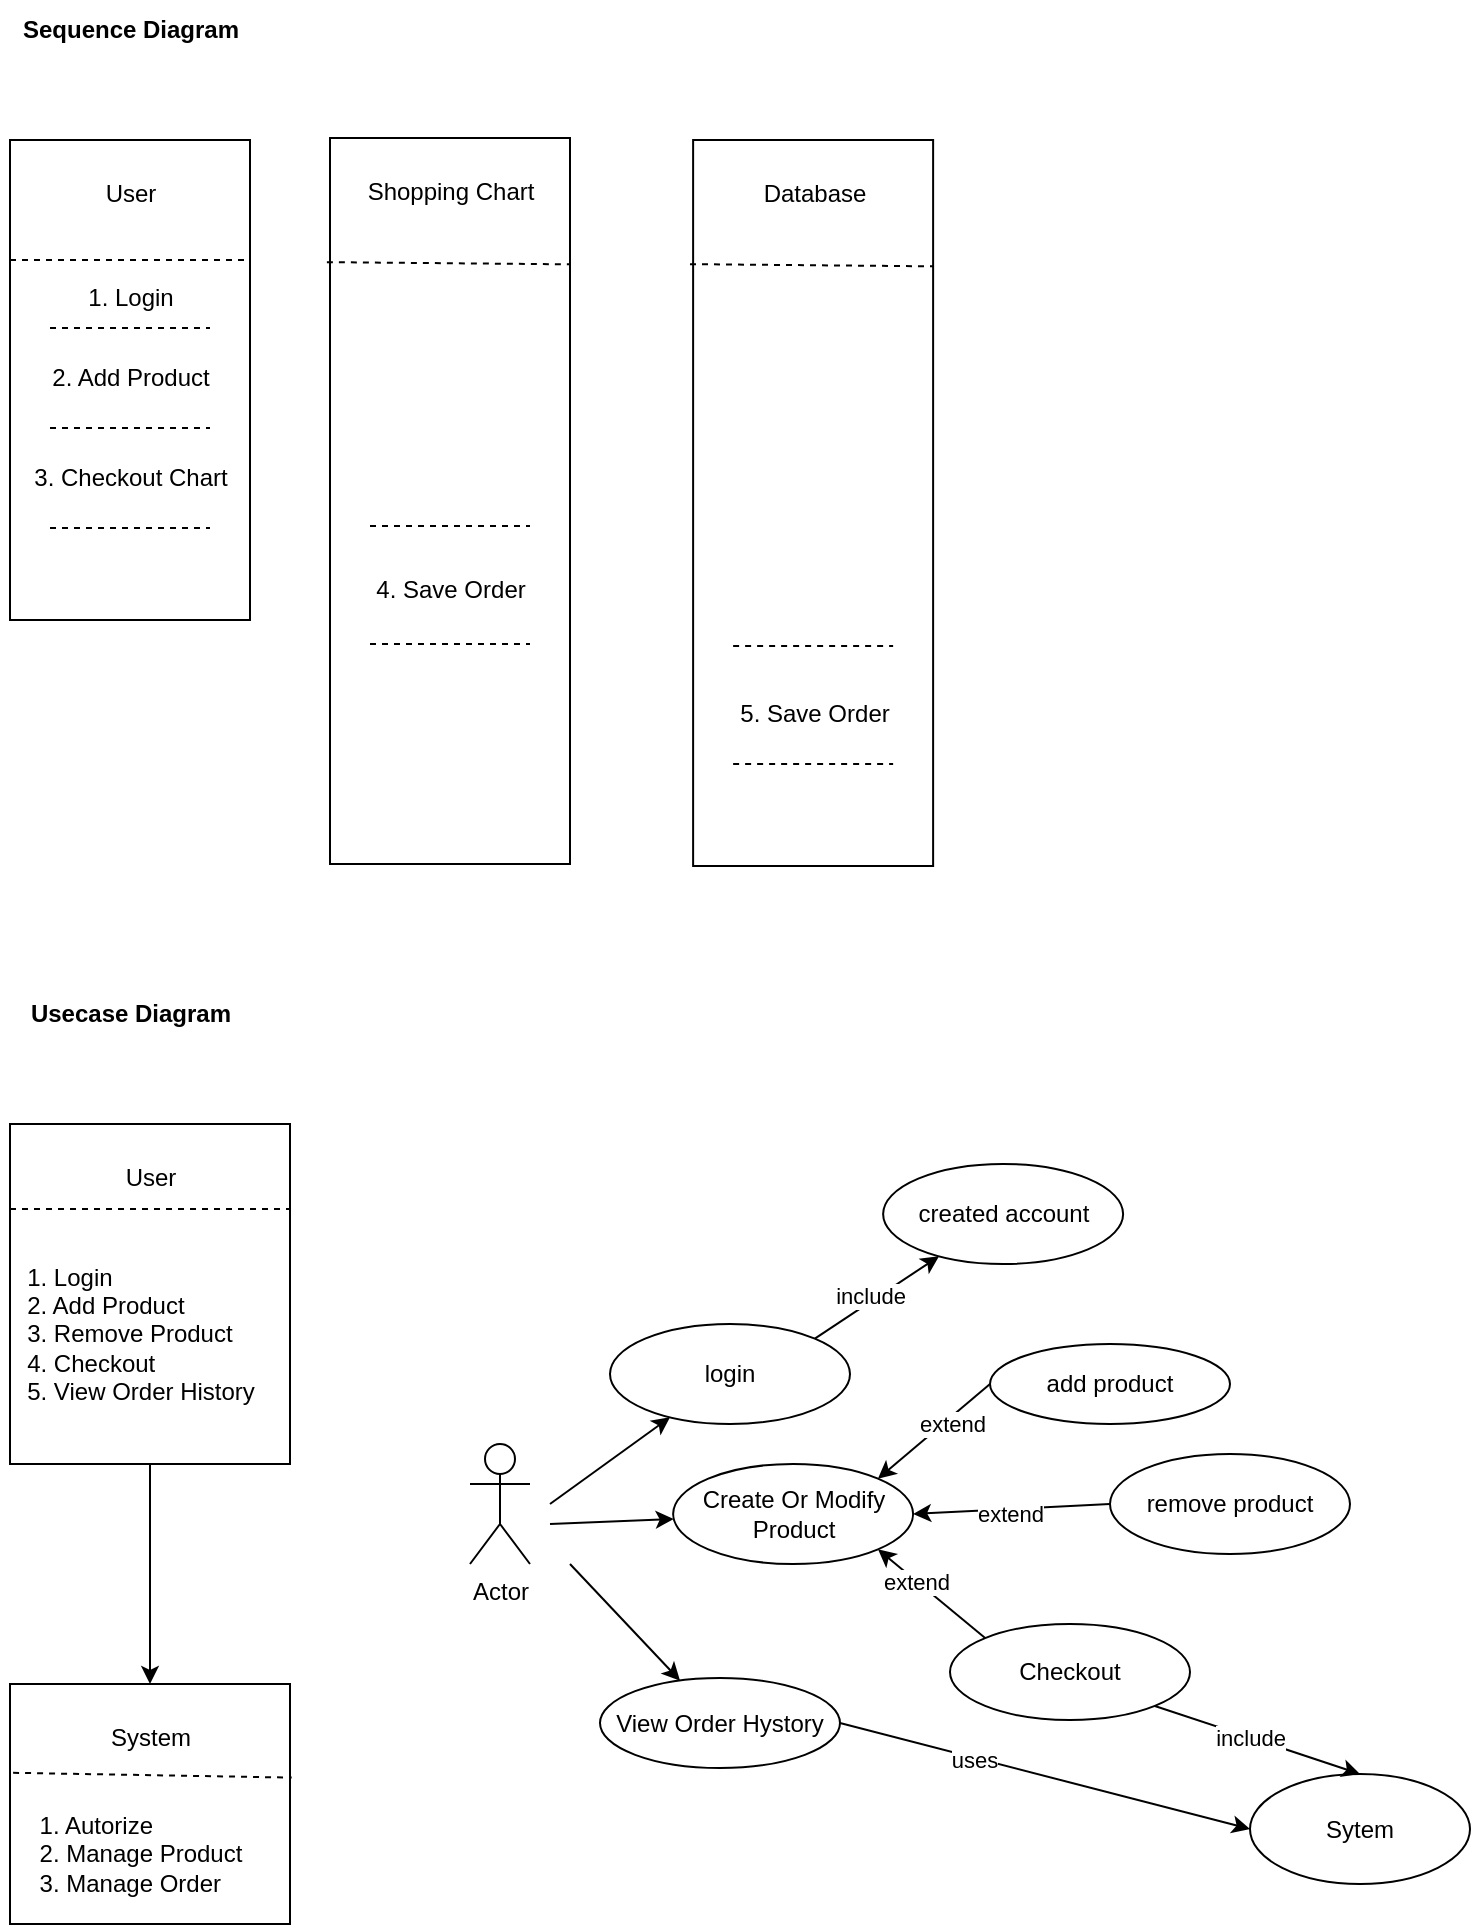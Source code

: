 <mxfile version="21.3.5" type="github">
  <diagram name="Page-1" id="drj0vsMXfJXtoi-SD7gC">
    <mxGraphModel dx="1050" dy="594" grid="1" gridSize="10" guides="1" tooltips="1" connect="1" arrows="1" fold="1" page="1" pageScale="1" pageWidth="850" pageHeight="1100" math="0" shadow="0">
      <root>
        <mxCell id="0" />
        <mxCell id="1" parent="0" />
        <mxCell id="tR31IyH4_g7QUJEdN4HO-19" value="" style="rounded=0;whiteSpace=wrap;html=1;" parent="1" vertex="1">
          <mxGeometry x="70" y="138" width="120" height="240" as="geometry" />
        </mxCell>
        <mxCell id="tR31IyH4_g7QUJEdN4HO-20" value="User" style="text;html=1;align=center;verticalAlign=middle;resizable=0;points=[];autosize=1;strokeColor=none;fillColor=none;" parent="1" vertex="1">
          <mxGeometry x="105" y="150" width="50" height="30" as="geometry" />
        </mxCell>
        <mxCell id="tR31IyH4_g7QUJEdN4HO-21" value="1. Login" style="text;html=1;align=center;verticalAlign=middle;resizable=0;points=[];autosize=1;strokeColor=none;fillColor=none;" parent="1" vertex="1">
          <mxGeometry x="95" y="202" width="70" height="30" as="geometry" />
        </mxCell>
        <mxCell id="tR31IyH4_g7QUJEdN4HO-22" value="" style="endArrow=none;dashed=1;html=1;rounded=0;" parent="1" edge="1">
          <mxGeometry width="50" height="50" relative="1" as="geometry">
            <mxPoint x="90" y="232" as="sourcePoint" />
            <mxPoint x="170" y="232" as="targetPoint" />
          </mxGeometry>
        </mxCell>
        <mxCell id="tR31IyH4_g7QUJEdN4HO-23" value="2. Add Product" style="text;html=1;align=center;verticalAlign=middle;resizable=0;points=[];autosize=1;strokeColor=none;fillColor=none;" parent="1" vertex="1">
          <mxGeometry x="80" y="242" width="100" height="30" as="geometry" />
        </mxCell>
        <mxCell id="tR31IyH4_g7QUJEdN4HO-24" value="" style="endArrow=none;dashed=1;html=1;rounded=0;" parent="1" edge="1">
          <mxGeometry width="50" height="50" relative="1" as="geometry">
            <mxPoint x="90" y="282" as="sourcePoint" />
            <mxPoint x="170" y="282" as="targetPoint" />
          </mxGeometry>
        </mxCell>
        <mxCell id="tR31IyH4_g7QUJEdN4HO-25" value="3. Checkout Chart" style="text;html=1;align=center;verticalAlign=middle;resizable=0;points=[];autosize=1;strokeColor=none;fillColor=none;" parent="1" vertex="1">
          <mxGeometry x="70" y="292" width="120" height="30" as="geometry" />
        </mxCell>
        <mxCell id="tR31IyH4_g7QUJEdN4HO-26" value="" style="endArrow=none;dashed=1;html=1;rounded=0;" parent="1" edge="1">
          <mxGeometry width="50" height="50" relative="1" as="geometry">
            <mxPoint x="90" y="332" as="sourcePoint" />
            <mxPoint x="170" y="332" as="targetPoint" />
          </mxGeometry>
        </mxCell>
        <mxCell id="tR31IyH4_g7QUJEdN4HO-27" value="" style="endArrow=none;dashed=1;html=1;rounded=0;exitX=0;exitY=0.25;exitDx=0;exitDy=0;entryX=1;entryY=0.25;entryDx=0;entryDy=0;" parent="1" source="tR31IyH4_g7QUJEdN4HO-19" target="tR31IyH4_g7QUJEdN4HO-19" edge="1">
          <mxGeometry width="50" height="50" relative="1" as="geometry">
            <mxPoint x="400" y="430" as="sourcePoint" />
            <mxPoint x="450" y="380" as="targetPoint" />
          </mxGeometry>
        </mxCell>
        <mxCell id="tR31IyH4_g7QUJEdN4HO-28" value="" style="rounded=0;whiteSpace=wrap;html=1;" parent="1" vertex="1">
          <mxGeometry x="230" y="137" width="120" height="363" as="geometry" />
        </mxCell>
        <mxCell id="tR31IyH4_g7QUJEdN4HO-29" value="Shopping Chart" style="text;html=1;align=center;verticalAlign=middle;resizable=0;points=[];autosize=1;strokeColor=none;fillColor=none;" parent="1" vertex="1">
          <mxGeometry x="235" y="149" width="110" height="30" as="geometry" />
        </mxCell>
        <mxCell id="tR31IyH4_g7QUJEdN4HO-34" value="4. Save Order" style="text;html=1;align=center;verticalAlign=middle;resizable=0;points=[];autosize=1;strokeColor=none;fillColor=none;" parent="1" vertex="1">
          <mxGeometry x="240" y="348" width="100" height="30" as="geometry" />
        </mxCell>
        <mxCell id="tR31IyH4_g7QUJEdN4HO-35" value="" style="endArrow=none;dashed=1;html=1;rounded=0;" parent="1" edge="1">
          <mxGeometry width="50" height="50" relative="1" as="geometry">
            <mxPoint x="250" y="331" as="sourcePoint" />
            <mxPoint x="330" y="331" as="targetPoint" />
          </mxGeometry>
        </mxCell>
        <mxCell id="tR31IyH4_g7QUJEdN4HO-36" value="" style="endArrow=none;dashed=1;html=1;rounded=0;exitX=-0.013;exitY=0.171;exitDx=0;exitDy=0;entryX=1;entryY=0.174;entryDx=0;entryDy=0;exitPerimeter=0;entryPerimeter=0;" parent="1" source="tR31IyH4_g7QUJEdN4HO-28" target="tR31IyH4_g7QUJEdN4HO-28" edge="1">
          <mxGeometry width="50" height="50" relative="1" as="geometry">
            <mxPoint x="560" y="429" as="sourcePoint" />
            <mxPoint x="610" y="379" as="targetPoint" />
          </mxGeometry>
        </mxCell>
        <mxCell id="tR31IyH4_g7QUJEdN4HO-37" value="" style="endArrow=none;dashed=1;html=1;rounded=0;" parent="1" edge="1">
          <mxGeometry width="50" height="50" relative="1" as="geometry">
            <mxPoint x="250" y="390" as="sourcePoint" />
            <mxPoint x="330" y="390" as="targetPoint" />
          </mxGeometry>
        </mxCell>
        <mxCell id="tR31IyH4_g7QUJEdN4HO-38" value="" style="rounded=0;whiteSpace=wrap;html=1;" parent="1" vertex="1">
          <mxGeometry x="411.56" y="138" width="120" height="363" as="geometry" />
        </mxCell>
        <mxCell id="tR31IyH4_g7QUJEdN4HO-39" value="Database" style="text;html=1;align=center;verticalAlign=middle;resizable=0;points=[];autosize=1;strokeColor=none;fillColor=none;" parent="1" vertex="1">
          <mxGeometry x="436.56" y="150" width="70" height="30" as="geometry" />
        </mxCell>
        <mxCell id="tR31IyH4_g7QUJEdN4HO-40" value="5. Save Order" style="text;html=1;align=center;verticalAlign=middle;resizable=0;points=[];autosize=1;strokeColor=none;fillColor=none;" parent="1" vertex="1">
          <mxGeometry x="421.56" y="410" width="100" height="30" as="geometry" />
        </mxCell>
        <mxCell id="tR31IyH4_g7QUJEdN4HO-41" value="" style="endArrow=none;dashed=1;html=1;rounded=0;" parent="1" edge="1">
          <mxGeometry width="50" height="50" relative="1" as="geometry">
            <mxPoint x="431.56" y="450" as="sourcePoint" />
            <mxPoint x="511.56" y="450" as="targetPoint" />
          </mxGeometry>
        </mxCell>
        <mxCell id="tR31IyH4_g7QUJEdN4HO-42" value="" style="endArrow=none;dashed=1;html=1;rounded=0;exitX=-0.013;exitY=0.171;exitDx=0;exitDy=0;entryX=1;entryY=0.174;entryDx=0;entryDy=0;exitPerimeter=0;entryPerimeter=0;" parent="1" source="tR31IyH4_g7QUJEdN4HO-38" target="tR31IyH4_g7QUJEdN4HO-38" edge="1">
          <mxGeometry width="50" height="50" relative="1" as="geometry">
            <mxPoint x="741.56" y="430" as="sourcePoint" />
            <mxPoint x="791.56" y="380" as="targetPoint" />
          </mxGeometry>
        </mxCell>
        <mxCell id="tR31IyH4_g7QUJEdN4HO-43" value="" style="endArrow=none;dashed=1;html=1;rounded=0;" parent="1" edge="1">
          <mxGeometry width="50" height="50" relative="1" as="geometry">
            <mxPoint x="431.56" y="391" as="sourcePoint" />
            <mxPoint x="511.56" y="391" as="targetPoint" />
          </mxGeometry>
        </mxCell>
        <mxCell id="tR31IyH4_g7QUJEdN4HO-44" value="Sequence Diagram" style="text;html=1;align=center;verticalAlign=middle;resizable=0;points=[];autosize=1;strokeColor=none;fillColor=none;fontStyle=1" parent="1" vertex="1">
          <mxGeometry x="65" y="68" width="130" height="30" as="geometry" />
        </mxCell>
        <mxCell id="tR31IyH4_g7QUJEdN4HO-45" value="" style="rounded=0;whiteSpace=wrap;html=1;" parent="1" vertex="1">
          <mxGeometry x="70" y="630" width="140" height="170" as="geometry" />
        </mxCell>
        <mxCell id="tR31IyH4_g7QUJEdN4HO-46" value="User" style="text;html=1;align=center;verticalAlign=middle;resizable=0;points=[];autosize=1;strokeColor=none;fillColor=none;" parent="1" vertex="1">
          <mxGeometry x="115" y="642" width="50" height="30" as="geometry" />
        </mxCell>
        <mxCell id="tR31IyH4_g7QUJEdN4HO-51" value="&lt;div style=&quot;text-align: left;&quot;&gt;&lt;span style=&quot;background-color: initial;&quot;&gt;1. Login&lt;/span&gt;&lt;/div&gt;&lt;div style=&quot;text-align: left;&quot;&gt;&lt;span style=&quot;background-color: initial;&quot;&gt;2. Add Product&lt;/span&gt;&lt;/div&gt;&lt;div style=&quot;text-align: left;&quot;&gt;&lt;span style=&quot;background-color: initial;&quot;&gt;3. Remove Product&lt;/span&gt;&lt;/div&gt;&lt;div style=&quot;text-align: left;&quot;&gt;&lt;span style=&quot;background-color: initial;&quot;&gt;4. Checkout&lt;/span&gt;&lt;/div&gt;&lt;div style=&quot;text-align: left;&quot;&gt;&lt;span style=&quot;background-color: initial;&quot;&gt;5. View Order History&lt;/span&gt;&lt;/div&gt;" style="text;html=1;align=center;verticalAlign=middle;resizable=0;points=[];autosize=1;strokeColor=none;fillColor=none;" parent="1" vertex="1">
          <mxGeometry x="65" y="690" width="140" height="90" as="geometry" />
        </mxCell>
        <mxCell id="tR31IyH4_g7QUJEdN4HO-53" value="" style="endArrow=none;dashed=1;html=1;rounded=0;exitX=0;exitY=0.25;exitDx=0;exitDy=0;entryX=1;entryY=0.25;entryDx=0;entryDy=0;" parent="1" source="tR31IyH4_g7QUJEdN4HO-45" target="tR31IyH4_g7QUJEdN4HO-45" edge="1">
          <mxGeometry width="50" height="50" relative="1" as="geometry">
            <mxPoint x="400" y="922" as="sourcePoint" />
            <mxPoint x="450" y="872" as="targetPoint" />
          </mxGeometry>
        </mxCell>
        <mxCell id="tR31IyH4_g7QUJEdN4HO-66" value="Usecase Diagram" style="text;html=1;align=center;verticalAlign=middle;resizable=0;points=[];autosize=1;strokeColor=none;fillColor=none;fontStyle=1" parent="1" vertex="1">
          <mxGeometry x="70" y="560" width="120" height="30" as="geometry" />
        </mxCell>
        <mxCell id="tR31IyH4_g7QUJEdN4HO-72" value="" style="endArrow=classic;html=1;rounded=0;exitX=0.5;exitY=1;exitDx=0;exitDy=0;entryX=0.5;entryY=0;entryDx=0;entryDy=0;" parent="1" source="tR31IyH4_g7QUJEdN4HO-45" target="tR31IyH4_g7QUJEdN4HO-73" edge="1">
          <mxGeometry width="50" height="50" relative="1" as="geometry">
            <mxPoint x="400" y="480" as="sourcePoint" />
            <mxPoint x="140" y="904" as="targetPoint" />
          </mxGeometry>
        </mxCell>
        <mxCell id="tR31IyH4_g7QUJEdN4HO-73" value="" style="rounded=0;whiteSpace=wrap;html=1;" parent="1" vertex="1">
          <mxGeometry x="70" y="910" width="140" height="120" as="geometry" />
        </mxCell>
        <mxCell id="tR31IyH4_g7QUJEdN4HO-74" value="System" style="text;html=1;align=center;verticalAlign=middle;resizable=0;points=[];autosize=1;strokeColor=none;fillColor=none;" parent="1" vertex="1">
          <mxGeometry x="110" y="922" width="60" height="30" as="geometry" />
        </mxCell>
        <mxCell id="tR31IyH4_g7QUJEdN4HO-75" value="&lt;div style=&quot;text-align: left;&quot;&gt;&lt;span style=&quot;background-color: initial;&quot;&gt;1. Autorize&lt;/span&gt;&lt;/div&gt;&lt;div style=&quot;text-align: left;&quot;&gt;&lt;span style=&quot;background-color: initial;&quot;&gt;2. Manage Product&lt;/span&gt;&lt;/div&gt;&lt;div style=&quot;text-align: left;&quot;&gt;3. Manage Order&lt;/div&gt;" style="text;html=1;align=center;verticalAlign=middle;resizable=0;points=[];autosize=1;strokeColor=none;fillColor=none;" parent="1" vertex="1">
          <mxGeometry x="75" y="965" width="120" height="60" as="geometry" />
        </mxCell>
        <mxCell id="tR31IyH4_g7QUJEdN4HO-76" value="" style="endArrow=none;dashed=1;html=1;rounded=0;exitX=0.011;exitY=0.37;exitDx=0;exitDy=0;entryX=1.006;entryY=0.39;entryDx=0;entryDy=0;exitPerimeter=0;entryPerimeter=0;" parent="1" source="tR31IyH4_g7QUJEdN4HO-73" target="tR31IyH4_g7QUJEdN4HO-73" edge="1">
          <mxGeometry width="50" height="50" relative="1" as="geometry">
            <mxPoint x="400" y="1202" as="sourcePoint" />
            <mxPoint x="450" y="1152" as="targetPoint" />
          </mxGeometry>
        </mxCell>
        <mxCell id="CXKrlZWVGaFfPosZfKp2-1" value="Actor" style="shape=umlActor;verticalLabelPosition=bottom;verticalAlign=top;html=1;outlineConnect=0;" vertex="1" parent="1">
          <mxGeometry x="300" y="790" width="30" height="60" as="geometry" />
        </mxCell>
        <mxCell id="CXKrlZWVGaFfPosZfKp2-14" value="" style="endArrow=classic;html=1;rounded=0;" edge="1" parent="1" target="CXKrlZWVGaFfPosZfKp2-15">
          <mxGeometry width="50" height="50" relative="1" as="geometry">
            <mxPoint x="340" y="820" as="sourcePoint" />
            <mxPoint x="430" y="770" as="targetPoint" />
          </mxGeometry>
        </mxCell>
        <mxCell id="CXKrlZWVGaFfPosZfKp2-15" value="login" style="ellipse;whiteSpace=wrap;html=1;" vertex="1" parent="1">
          <mxGeometry x="370" y="730" width="120" height="50" as="geometry" />
        </mxCell>
        <mxCell id="CXKrlZWVGaFfPosZfKp2-16" value="" style="endArrow=classic;html=1;rounded=0;exitX=1;exitY=0;exitDx=0;exitDy=0;" edge="1" parent="1" source="CXKrlZWVGaFfPosZfKp2-15" target="CXKrlZWVGaFfPosZfKp2-17">
          <mxGeometry width="50" height="50" relative="1" as="geometry">
            <mxPoint x="400" y="830" as="sourcePoint" />
            <mxPoint x="550" y="700" as="targetPoint" />
          </mxGeometry>
        </mxCell>
        <mxCell id="CXKrlZWVGaFfPosZfKp2-26" value="include" style="edgeLabel;html=1;align=center;verticalAlign=middle;resizable=0;points=[];" vertex="1" connectable="0" parent="CXKrlZWVGaFfPosZfKp2-16">
          <mxGeometry x="-0.463" y="1" relative="1" as="geometry">
            <mxPoint x="11" y="-10" as="offset" />
          </mxGeometry>
        </mxCell>
        <mxCell id="CXKrlZWVGaFfPosZfKp2-17" value="created account" style="ellipse;whiteSpace=wrap;html=1;" vertex="1" parent="1">
          <mxGeometry x="506.56" y="650" width="120" height="50" as="geometry" />
        </mxCell>
        <mxCell id="CXKrlZWVGaFfPosZfKp2-18" value="" style="endArrow=classic;html=1;rounded=0;" edge="1" parent="1" target="CXKrlZWVGaFfPosZfKp2-19">
          <mxGeometry width="50" height="50" relative="1" as="geometry">
            <mxPoint x="340" y="830" as="sourcePoint" />
            <mxPoint x="440" y="820" as="targetPoint" />
          </mxGeometry>
        </mxCell>
        <mxCell id="CXKrlZWVGaFfPosZfKp2-19" value="Create Or Modify Product" style="ellipse;whiteSpace=wrap;html=1;" vertex="1" parent="1">
          <mxGeometry x="401.56" y="800" width="120" height="50" as="geometry" />
        </mxCell>
        <mxCell id="CXKrlZWVGaFfPosZfKp2-20" value="" style="endArrow=classic;html=1;rounded=0;exitX=0;exitY=0.5;exitDx=0;exitDy=0;entryX=1;entryY=0;entryDx=0;entryDy=0;" edge="1" parent="1" source="CXKrlZWVGaFfPosZfKp2-21" target="CXKrlZWVGaFfPosZfKp2-19">
          <mxGeometry width="50" height="50" relative="1" as="geometry">
            <mxPoint x="400" y="830" as="sourcePoint" />
            <mxPoint x="520" y="930" as="targetPoint" />
          </mxGeometry>
        </mxCell>
        <mxCell id="CXKrlZWVGaFfPosZfKp2-22" value="extend" style="edgeLabel;html=1;align=center;verticalAlign=middle;resizable=0;points=[];" vertex="1" connectable="0" parent="CXKrlZWVGaFfPosZfKp2-20">
          <mxGeometry x="-0.382" y="1" relative="1" as="geometry">
            <mxPoint x="-3" y="4" as="offset" />
          </mxGeometry>
        </mxCell>
        <mxCell id="CXKrlZWVGaFfPosZfKp2-21" value="add product" style="ellipse;whiteSpace=wrap;html=1;" vertex="1" parent="1">
          <mxGeometry x="560" y="740" width="120" height="40" as="geometry" />
        </mxCell>
        <mxCell id="CXKrlZWVGaFfPosZfKp2-23" value="" style="endArrow=classic;html=1;rounded=0;entryX=1;entryY=0.5;entryDx=0;entryDy=0;exitX=0;exitY=0.5;exitDx=0;exitDy=0;" edge="1" parent="1" source="CXKrlZWVGaFfPosZfKp2-24" target="CXKrlZWVGaFfPosZfKp2-19">
          <mxGeometry width="50" height="50" relative="1" as="geometry">
            <mxPoint x="610" y="820" as="sourcePoint" />
            <mxPoint x="620" y="825" as="targetPoint" />
          </mxGeometry>
        </mxCell>
        <mxCell id="CXKrlZWVGaFfPosZfKp2-25" value="extend" style="edgeLabel;html=1;align=center;verticalAlign=middle;resizable=0;points=[];" vertex="1" connectable="0" parent="CXKrlZWVGaFfPosZfKp2-23">
          <mxGeometry x="0.227" y="4" relative="1" as="geometry">
            <mxPoint x="10" y="-2" as="offset" />
          </mxGeometry>
        </mxCell>
        <mxCell id="CXKrlZWVGaFfPosZfKp2-24" value="remove product" style="ellipse;whiteSpace=wrap;html=1;" vertex="1" parent="1">
          <mxGeometry x="620" y="795" width="120" height="50" as="geometry" />
        </mxCell>
        <mxCell id="CXKrlZWVGaFfPosZfKp2-28" value="Checkout" style="ellipse;whiteSpace=wrap;html=1;" vertex="1" parent="1">
          <mxGeometry x="540" y="880" width="120" height="48" as="geometry" />
        </mxCell>
        <mxCell id="CXKrlZWVGaFfPosZfKp2-30" value="" style="endArrow=classic;html=1;rounded=0;exitX=0;exitY=0;exitDx=0;exitDy=0;entryX=1;entryY=1;entryDx=0;entryDy=0;" edge="1" parent="1" source="CXKrlZWVGaFfPosZfKp2-28" target="CXKrlZWVGaFfPosZfKp2-19">
          <mxGeometry width="50" height="50" relative="1" as="geometry">
            <mxPoint x="400" y="830" as="sourcePoint" />
            <mxPoint x="450" y="780" as="targetPoint" />
          </mxGeometry>
        </mxCell>
        <mxCell id="CXKrlZWVGaFfPosZfKp2-31" value="extend" style="edgeLabel;html=1;align=center;verticalAlign=middle;resizable=0;points=[];" vertex="1" connectable="0" parent="CXKrlZWVGaFfPosZfKp2-30">
          <mxGeometry x="0.295" y="1" relative="1" as="geometry">
            <mxPoint as="offset" />
          </mxGeometry>
        </mxCell>
        <mxCell id="CXKrlZWVGaFfPosZfKp2-32" value="Sytem" style="ellipse;whiteSpace=wrap;html=1;" vertex="1" parent="1">
          <mxGeometry x="690" y="955" width="110" height="55" as="geometry" />
        </mxCell>
        <mxCell id="CXKrlZWVGaFfPosZfKp2-33" value="" style="endArrow=classic;html=1;rounded=0;exitX=1;exitY=1;exitDx=0;exitDy=0;entryX=0.5;entryY=0;entryDx=0;entryDy=0;" edge="1" parent="1" source="CXKrlZWVGaFfPosZfKp2-28" target="CXKrlZWVGaFfPosZfKp2-32">
          <mxGeometry width="50" height="50" relative="1" as="geometry">
            <mxPoint x="400" y="830" as="sourcePoint" />
            <mxPoint x="450" y="780" as="targetPoint" />
          </mxGeometry>
        </mxCell>
        <mxCell id="CXKrlZWVGaFfPosZfKp2-34" value="include" style="edgeLabel;html=1;align=center;verticalAlign=middle;resizable=0;points=[];" vertex="1" connectable="0" parent="CXKrlZWVGaFfPosZfKp2-33">
          <mxGeometry x="-0.38" y="-1" relative="1" as="geometry">
            <mxPoint x="16" y="4" as="offset" />
          </mxGeometry>
        </mxCell>
        <mxCell id="CXKrlZWVGaFfPosZfKp2-35" value="" style="endArrow=classic;html=1;rounded=0;" edge="1" parent="1" target="CXKrlZWVGaFfPosZfKp2-37">
          <mxGeometry width="50" height="50" relative="1" as="geometry">
            <mxPoint x="350" y="850" as="sourcePoint" />
            <mxPoint x="430" y="900" as="targetPoint" />
          </mxGeometry>
        </mxCell>
        <mxCell id="CXKrlZWVGaFfPosZfKp2-37" value="View Order Hystory" style="ellipse;whiteSpace=wrap;html=1;" vertex="1" parent="1">
          <mxGeometry x="365" y="907" width="120" height="45" as="geometry" />
        </mxCell>
        <mxCell id="CXKrlZWVGaFfPosZfKp2-39" value="" style="endArrow=classic;html=1;rounded=0;exitX=1;exitY=0.5;exitDx=0;exitDy=0;entryX=0;entryY=0.5;entryDx=0;entryDy=0;" edge="1" parent="1" source="CXKrlZWVGaFfPosZfKp2-37" target="CXKrlZWVGaFfPosZfKp2-32">
          <mxGeometry width="50" height="50" relative="1" as="geometry">
            <mxPoint x="400" y="830" as="sourcePoint" />
            <mxPoint x="450" y="780" as="targetPoint" />
          </mxGeometry>
        </mxCell>
        <mxCell id="CXKrlZWVGaFfPosZfKp2-40" value="uses" style="edgeLabel;html=1;align=center;verticalAlign=middle;resizable=0;points=[];" vertex="1" connectable="0" parent="CXKrlZWVGaFfPosZfKp2-39">
          <mxGeometry x="-0.346" y="-1" relative="1" as="geometry">
            <mxPoint as="offset" />
          </mxGeometry>
        </mxCell>
      </root>
    </mxGraphModel>
  </diagram>
</mxfile>
